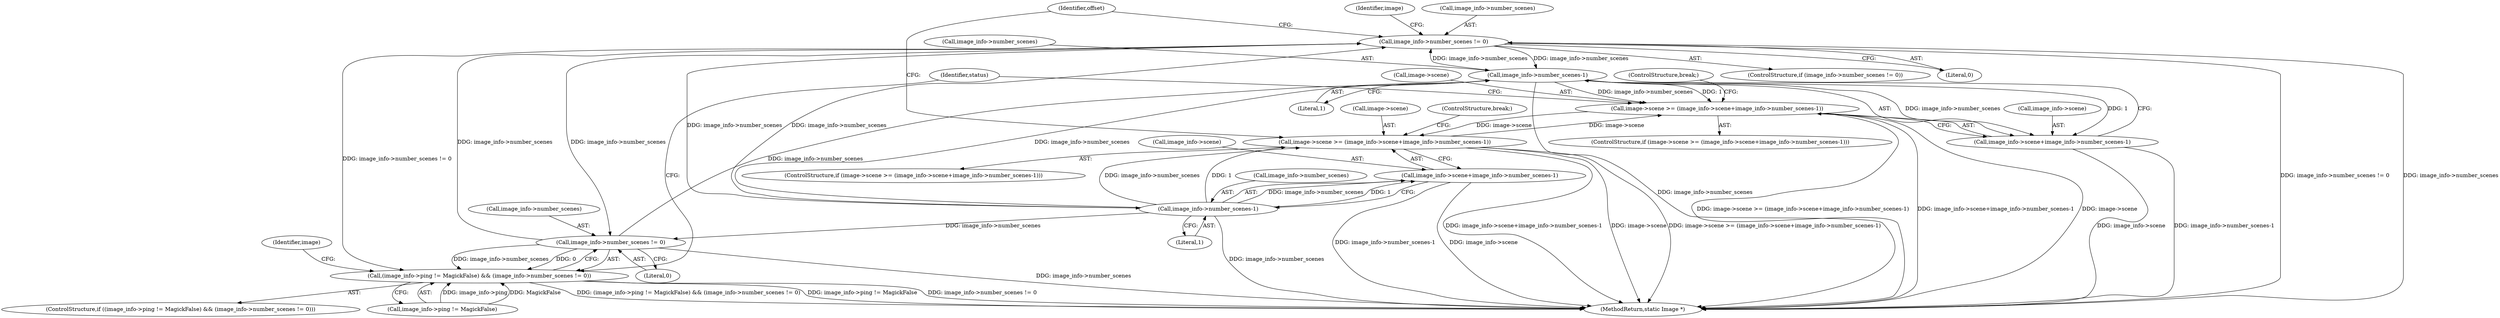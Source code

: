 digraph "0_ImageMagick_db0add932fb850d762b02604ca3053b7d7ab6deb@pointer" {
"1003822" [label="(Call,image_info->number_scenes != 0)"];
"1001508" [label="(Call,image_info->number_scenes-1)"];
"1003822" [label="(Call,image_info->number_scenes != 0)"];
"1001494" [label="(Call,image_info->number_scenes != 0)"];
"1003836" [label="(Call,image_info->number_scenes-1)"];
"1001488" [label="(Call,(image_info->ping != MagickFalse) && (image_info->number_scenes != 0))"];
"1001500" [label="(Call,image->scene >= (image_info->scene+image_info->number_scenes-1))"];
"1003828" [label="(Call,image->scene >= (image_info->scene+image_info->number_scenes-1))"];
"1001504" [label="(Call,image_info->scene+image_info->number_scenes-1)"];
"1003832" [label="(Call,image_info->scene+image_info->number_scenes-1)"];
"1003843" [label="(Identifier,offset)"];
"1001504" [label="(Call,image_info->scene+image_info->number_scenes-1)"];
"1003828" [label="(Call,image->scene >= (image_info->scene+image_info->number_scenes-1))"];
"1001513" [label="(ControlStructure,break;)"];
"1003945" [label="(MethodReturn,static Image *)"];
"1001505" [label="(Call,image_info->scene)"];
"1003830" [label="(Identifier,image)"];
"1001488" [label="(Call,(image_info->ping != MagickFalse) && (image_info->number_scenes != 0))"];
"1003823" [label="(Call,image_info->number_scenes)"];
"1001515" [label="(Identifier,status)"];
"1003829" [label="(Call,image->scene)"];
"1003840" [label="(Literal,1)"];
"1001495" [label="(Call,image_info->number_scenes)"];
"1001487" [label="(ControlStructure,if ((image_info->ping != MagickFalse) && (image_info->number_scenes != 0)))"];
"1001509" [label="(Call,image_info->number_scenes)"];
"1003841" [label="(ControlStructure,break;)"];
"1003833" [label="(Call,image_info->scene)"];
"1001494" [label="(Call,image_info->number_scenes != 0)"];
"1003821" [label="(ControlStructure,if (image_info->number_scenes != 0))"];
"1001500" [label="(Call,image->scene >= (image_info->scene+image_info->number_scenes-1))"];
"1001502" [label="(Identifier,image)"];
"1001501" [label="(Call,image->scene)"];
"1003827" [label="(ControlStructure,if (image->scene >= (image_info->scene+image_info->number_scenes-1)))"];
"1003832" [label="(Call,image_info->scene+image_info->number_scenes-1)"];
"1001498" [label="(Literal,0)"];
"1003826" [label="(Literal,0)"];
"1001489" [label="(Call,image_info->ping != MagickFalse)"];
"1003822" [label="(Call,image_info->number_scenes != 0)"];
"1003837" [label="(Call,image_info->number_scenes)"];
"1001508" [label="(Call,image_info->number_scenes-1)"];
"1003836" [label="(Call,image_info->number_scenes-1)"];
"1001499" [label="(ControlStructure,if (image->scene >= (image_info->scene+image_info->number_scenes-1)))"];
"1001512" [label="(Literal,1)"];
"1003822" -> "1003821"  [label="AST: "];
"1003822" -> "1003826"  [label="CFG: "];
"1003823" -> "1003822"  [label="AST: "];
"1003826" -> "1003822"  [label="AST: "];
"1003830" -> "1003822"  [label="CFG: "];
"1003843" -> "1003822"  [label="CFG: "];
"1003822" -> "1003945"  [label="DDG: image_info->number_scenes != 0"];
"1003822" -> "1003945"  [label="DDG: image_info->number_scenes"];
"1003822" -> "1001488"  [label="DDG: image_info->number_scenes != 0"];
"1003822" -> "1001494"  [label="DDG: image_info->number_scenes"];
"1003822" -> "1001508"  [label="DDG: image_info->number_scenes"];
"1001508" -> "1003822"  [label="DDG: image_info->number_scenes"];
"1001494" -> "1003822"  [label="DDG: image_info->number_scenes"];
"1003836" -> "1003822"  [label="DDG: image_info->number_scenes"];
"1003822" -> "1003836"  [label="DDG: image_info->number_scenes"];
"1001508" -> "1001504"  [label="AST: "];
"1001508" -> "1001512"  [label="CFG: "];
"1001509" -> "1001508"  [label="AST: "];
"1001512" -> "1001508"  [label="AST: "];
"1001504" -> "1001508"  [label="CFG: "];
"1001508" -> "1003945"  [label="DDG: image_info->number_scenes"];
"1001508" -> "1001500"  [label="DDG: image_info->number_scenes"];
"1001508" -> "1001500"  [label="DDG: 1"];
"1001508" -> "1001504"  [label="DDG: image_info->number_scenes"];
"1001508" -> "1001504"  [label="DDG: 1"];
"1001494" -> "1001508"  [label="DDG: image_info->number_scenes"];
"1003836" -> "1001508"  [label="DDG: image_info->number_scenes"];
"1001494" -> "1001488"  [label="AST: "];
"1001494" -> "1001498"  [label="CFG: "];
"1001495" -> "1001494"  [label="AST: "];
"1001498" -> "1001494"  [label="AST: "];
"1001488" -> "1001494"  [label="CFG: "];
"1001494" -> "1003945"  [label="DDG: image_info->number_scenes"];
"1001494" -> "1001488"  [label="DDG: image_info->number_scenes"];
"1001494" -> "1001488"  [label="DDG: 0"];
"1003836" -> "1001494"  [label="DDG: image_info->number_scenes"];
"1003836" -> "1003832"  [label="AST: "];
"1003836" -> "1003840"  [label="CFG: "];
"1003837" -> "1003836"  [label="AST: "];
"1003840" -> "1003836"  [label="AST: "];
"1003832" -> "1003836"  [label="CFG: "];
"1003836" -> "1003945"  [label="DDG: image_info->number_scenes"];
"1003836" -> "1003828"  [label="DDG: image_info->number_scenes"];
"1003836" -> "1003828"  [label="DDG: 1"];
"1003836" -> "1003832"  [label="DDG: image_info->number_scenes"];
"1003836" -> "1003832"  [label="DDG: 1"];
"1001488" -> "1001487"  [label="AST: "];
"1001488" -> "1001489"  [label="CFG: "];
"1001489" -> "1001488"  [label="AST: "];
"1001502" -> "1001488"  [label="CFG: "];
"1001515" -> "1001488"  [label="CFG: "];
"1001488" -> "1003945"  [label="DDG: image_info->number_scenes != 0"];
"1001488" -> "1003945"  [label="DDG: (image_info->ping != MagickFalse) && (image_info->number_scenes != 0)"];
"1001488" -> "1003945"  [label="DDG: image_info->ping != MagickFalse"];
"1001489" -> "1001488"  [label="DDG: image_info->ping"];
"1001489" -> "1001488"  [label="DDG: MagickFalse"];
"1001500" -> "1001499"  [label="AST: "];
"1001500" -> "1001504"  [label="CFG: "];
"1001501" -> "1001500"  [label="AST: "];
"1001504" -> "1001500"  [label="AST: "];
"1001513" -> "1001500"  [label="CFG: "];
"1001515" -> "1001500"  [label="CFG: "];
"1001500" -> "1003945"  [label="DDG: image->scene >= (image_info->scene+image_info->number_scenes-1)"];
"1001500" -> "1003945"  [label="DDG: image_info->scene+image_info->number_scenes-1"];
"1001500" -> "1003945"  [label="DDG: image->scene"];
"1003828" -> "1001500"  [label="DDG: image->scene"];
"1001500" -> "1003828"  [label="DDG: image->scene"];
"1003828" -> "1003827"  [label="AST: "];
"1003828" -> "1003832"  [label="CFG: "];
"1003829" -> "1003828"  [label="AST: "];
"1003832" -> "1003828"  [label="AST: "];
"1003841" -> "1003828"  [label="CFG: "];
"1003843" -> "1003828"  [label="CFG: "];
"1003828" -> "1003945"  [label="DDG: image_info->scene+image_info->number_scenes-1"];
"1003828" -> "1003945"  [label="DDG: image->scene"];
"1003828" -> "1003945"  [label="DDG: image->scene >= (image_info->scene+image_info->number_scenes-1)"];
"1001505" -> "1001504"  [label="AST: "];
"1001504" -> "1003945"  [label="DDG: image_info->number_scenes-1"];
"1001504" -> "1003945"  [label="DDG: image_info->scene"];
"1003833" -> "1003832"  [label="AST: "];
"1003832" -> "1003945"  [label="DDG: image_info->number_scenes-1"];
"1003832" -> "1003945"  [label="DDG: image_info->scene"];
}
